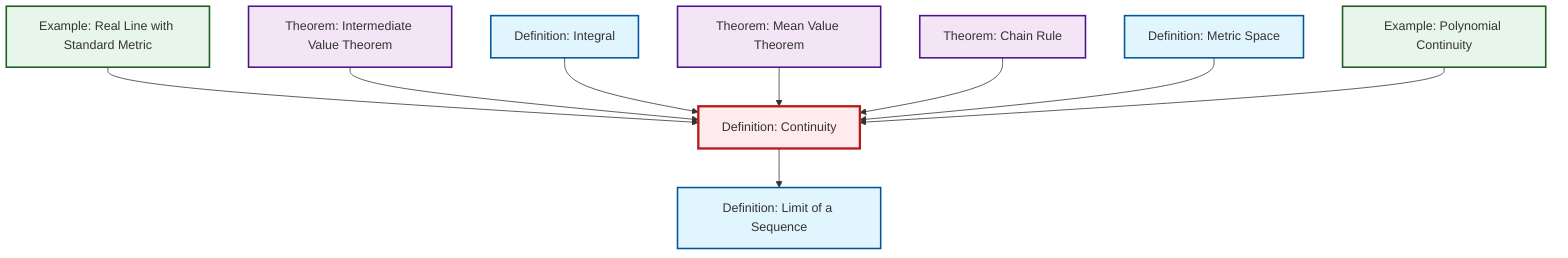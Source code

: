 graph TD
    classDef definition fill:#e1f5fe,stroke:#01579b,stroke-width:2px
    classDef theorem fill:#f3e5f5,stroke:#4a148c,stroke-width:2px
    classDef axiom fill:#fff3e0,stroke:#e65100,stroke-width:2px
    classDef example fill:#e8f5e9,stroke:#1b5e20,stroke-width:2px
    classDef current fill:#ffebee,stroke:#b71c1c,stroke-width:3px
    thm-chain-rule["Theorem: Chain Rule"]:::theorem
    def-continuity["Definition: Continuity"]:::definition
    ex-polynomial-continuity["Example: Polynomial Continuity"]:::example
    def-limit["Definition: Limit of a Sequence"]:::definition
    thm-mean-value["Theorem: Mean Value Theorem"]:::theorem
    ex-real-line-metric["Example: Real Line with Standard Metric"]:::example
    def-metric-space["Definition: Metric Space"]:::definition
    def-integral["Definition: Integral"]:::definition
    thm-intermediate-value["Theorem: Intermediate Value Theorem"]:::theorem
    def-continuity --> def-limit
    ex-real-line-metric --> def-continuity
    thm-intermediate-value --> def-continuity
    def-integral --> def-continuity
    thm-mean-value --> def-continuity
    thm-chain-rule --> def-continuity
    def-metric-space --> def-continuity
    ex-polynomial-continuity --> def-continuity
    class def-continuity current